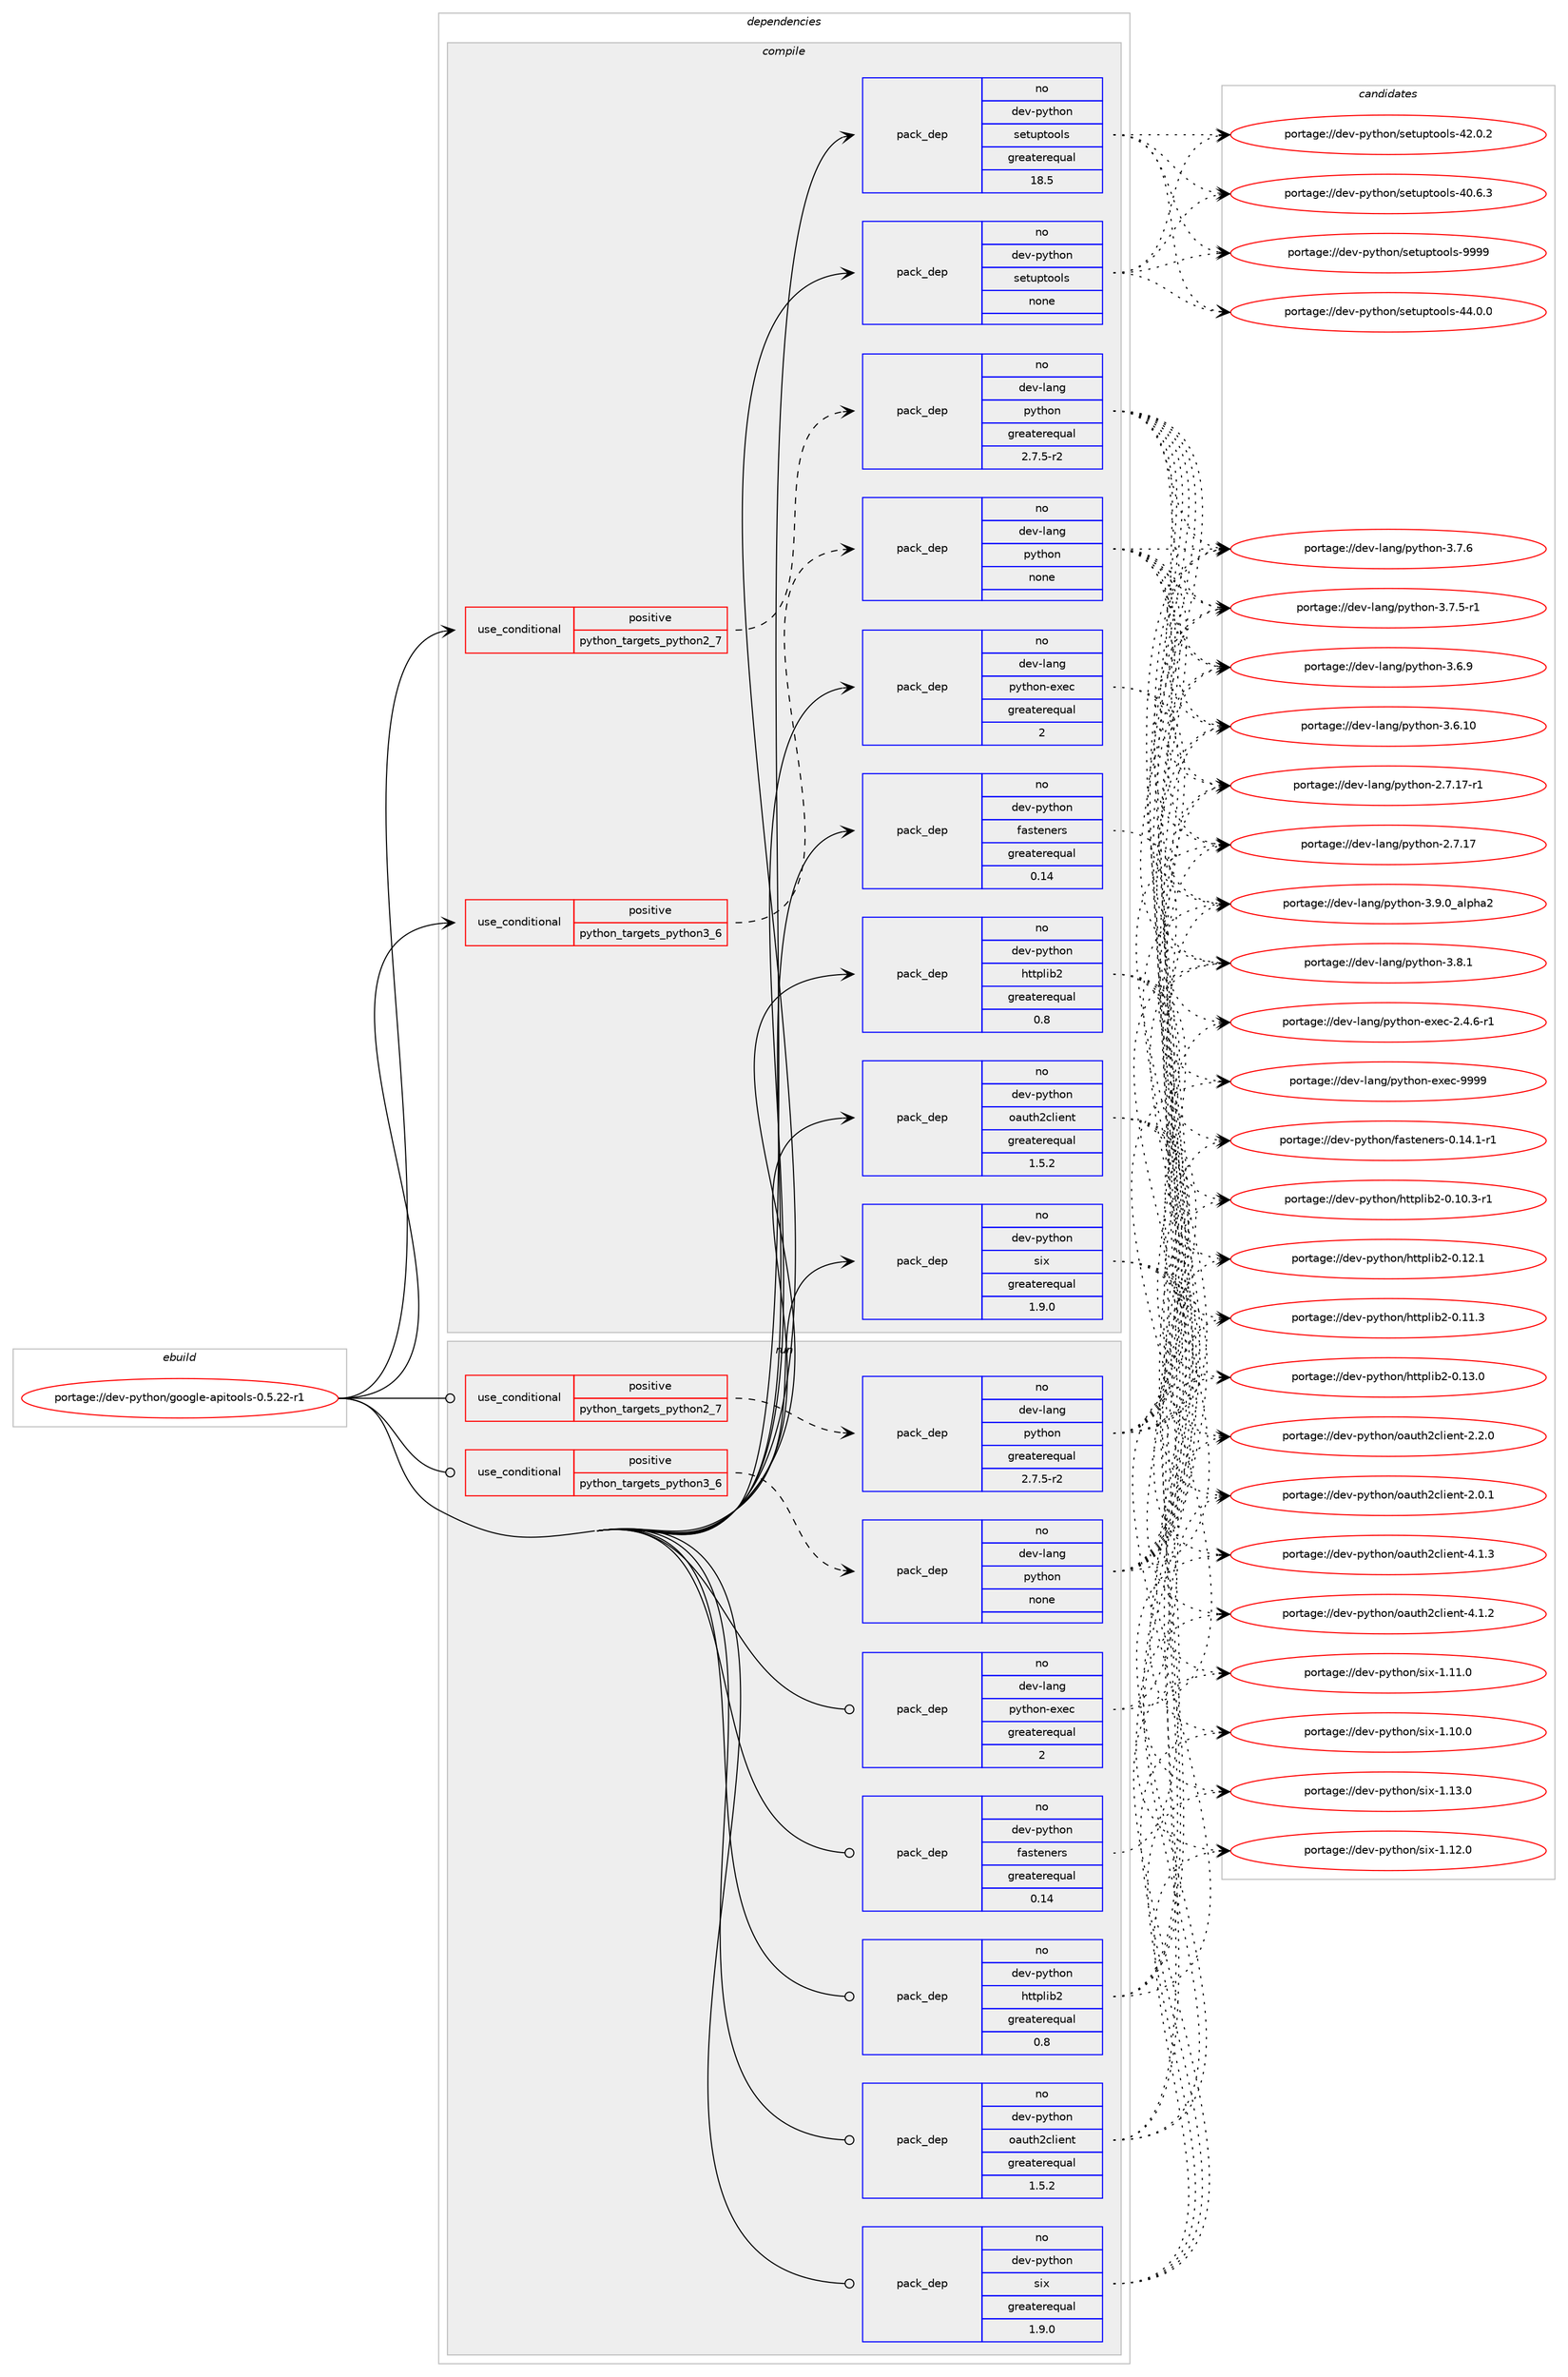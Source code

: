 digraph prolog {

# *************
# Graph options
# *************

newrank=true;
concentrate=true;
compound=true;
graph [rankdir=LR,fontname=Helvetica,fontsize=10,ranksep=1.5];#, ranksep=2.5, nodesep=0.2];
edge  [arrowhead=vee];
node  [fontname=Helvetica,fontsize=10];

# **********
# The ebuild
# **********

subgraph cluster_leftcol {
color=gray;
rank=same;
label=<<i>ebuild</i>>;
id [label="portage://dev-python/google-apitools-0.5.22-r1", color=red, width=4, href="../dev-python/google-apitools-0.5.22-r1.svg"];
}

# ****************
# The dependencies
# ****************

subgraph cluster_midcol {
color=gray;
label=<<i>dependencies</i>>;
subgraph cluster_compile {
fillcolor="#eeeeee";
style=filled;
label=<<i>compile</i>>;
subgraph cond115245 {
dependency458468 [label=<<TABLE BORDER="0" CELLBORDER="1" CELLSPACING="0" CELLPADDING="4"><TR><TD ROWSPAN="3" CELLPADDING="10">use_conditional</TD></TR><TR><TD>positive</TD></TR><TR><TD>python_targets_python2_7</TD></TR></TABLE>>, shape=none, color=red];
subgraph pack338239 {
dependency458469 [label=<<TABLE BORDER="0" CELLBORDER="1" CELLSPACING="0" CELLPADDING="4" WIDTH="220"><TR><TD ROWSPAN="6" CELLPADDING="30">pack_dep</TD></TR><TR><TD WIDTH="110">no</TD></TR><TR><TD>dev-lang</TD></TR><TR><TD>python</TD></TR><TR><TD>greaterequal</TD></TR><TR><TD>2.7.5-r2</TD></TR></TABLE>>, shape=none, color=blue];
}
dependency458468:e -> dependency458469:w [weight=20,style="dashed",arrowhead="vee"];
}
id:e -> dependency458468:w [weight=20,style="solid",arrowhead="vee"];
subgraph cond115246 {
dependency458470 [label=<<TABLE BORDER="0" CELLBORDER="1" CELLSPACING="0" CELLPADDING="4"><TR><TD ROWSPAN="3" CELLPADDING="10">use_conditional</TD></TR><TR><TD>positive</TD></TR><TR><TD>python_targets_python3_6</TD></TR></TABLE>>, shape=none, color=red];
subgraph pack338240 {
dependency458471 [label=<<TABLE BORDER="0" CELLBORDER="1" CELLSPACING="0" CELLPADDING="4" WIDTH="220"><TR><TD ROWSPAN="6" CELLPADDING="30">pack_dep</TD></TR><TR><TD WIDTH="110">no</TD></TR><TR><TD>dev-lang</TD></TR><TR><TD>python</TD></TR><TR><TD>none</TD></TR><TR><TD></TD></TR></TABLE>>, shape=none, color=blue];
}
dependency458470:e -> dependency458471:w [weight=20,style="dashed",arrowhead="vee"];
}
id:e -> dependency458470:w [weight=20,style="solid",arrowhead="vee"];
subgraph pack338241 {
dependency458472 [label=<<TABLE BORDER="0" CELLBORDER="1" CELLSPACING="0" CELLPADDING="4" WIDTH="220"><TR><TD ROWSPAN="6" CELLPADDING="30">pack_dep</TD></TR><TR><TD WIDTH="110">no</TD></TR><TR><TD>dev-lang</TD></TR><TR><TD>python-exec</TD></TR><TR><TD>greaterequal</TD></TR><TR><TD>2</TD></TR></TABLE>>, shape=none, color=blue];
}
id:e -> dependency458472:w [weight=20,style="solid",arrowhead="vee"];
subgraph pack338242 {
dependency458473 [label=<<TABLE BORDER="0" CELLBORDER="1" CELLSPACING="0" CELLPADDING="4" WIDTH="220"><TR><TD ROWSPAN="6" CELLPADDING="30">pack_dep</TD></TR><TR><TD WIDTH="110">no</TD></TR><TR><TD>dev-python</TD></TR><TR><TD>fasteners</TD></TR><TR><TD>greaterequal</TD></TR><TR><TD>0.14</TD></TR></TABLE>>, shape=none, color=blue];
}
id:e -> dependency458473:w [weight=20,style="solid",arrowhead="vee"];
subgraph pack338243 {
dependency458474 [label=<<TABLE BORDER="0" CELLBORDER="1" CELLSPACING="0" CELLPADDING="4" WIDTH="220"><TR><TD ROWSPAN="6" CELLPADDING="30">pack_dep</TD></TR><TR><TD WIDTH="110">no</TD></TR><TR><TD>dev-python</TD></TR><TR><TD>httplib2</TD></TR><TR><TD>greaterequal</TD></TR><TR><TD>0.8</TD></TR></TABLE>>, shape=none, color=blue];
}
id:e -> dependency458474:w [weight=20,style="solid",arrowhead="vee"];
subgraph pack338244 {
dependency458475 [label=<<TABLE BORDER="0" CELLBORDER="1" CELLSPACING="0" CELLPADDING="4" WIDTH="220"><TR><TD ROWSPAN="6" CELLPADDING="30">pack_dep</TD></TR><TR><TD WIDTH="110">no</TD></TR><TR><TD>dev-python</TD></TR><TR><TD>oauth2client</TD></TR><TR><TD>greaterequal</TD></TR><TR><TD>1.5.2</TD></TR></TABLE>>, shape=none, color=blue];
}
id:e -> dependency458475:w [weight=20,style="solid",arrowhead="vee"];
subgraph pack338245 {
dependency458476 [label=<<TABLE BORDER="0" CELLBORDER="1" CELLSPACING="0" CELLPADDING="4" WIDTH="220"><TR><TD ROWSPAN="6" CELLPADDING="30">pack_dep</TD></TR><TR><TD WIDTH="110">no</TD></TR><TR><TD>dev-python</TD></TR><TR><TD>setuptools</TD></TR><TR><TD>greaterequal</TD></TR><TR><TD>18.5</TD></TR></TABLE>>, shape=none, color=blue];
}
id:e -> dependency458476:w [weight=20,style="solid",arrowhead="vee"];
subgraph pack338246 {
dependency458477 [label=<<TABLE BORDER="0" CELLBORDER="1" CELLSPACING="0" CELLPADDING="4" WIDTH="220"><TR><TD ROWSPAN="6" CELLPADDING="30">pack_dep</TD></TR><TR><TD WIDTH="110">no</TD></TR><TR><TD>dev-python</TD></TR><TR><TD>setuptools</TD></TR><TR><TD>none</TD></TR><TR><TD></TD></TR></TABLE>>, shape=none, color=blue];
}
id:e -> dependency458477:w [weight=20,style="solid",arrowhead="vee"];
subgraph pack338247 {
dependency458478 [label=<<TABLE BORDER="0" CELLBORDER="1" CELLSPACING="0" CELLPADDING="4" WIDTH="220"><TR><TD ROWSPAN="6" CELLPADDING="30">pack_dep</TD></TR><TR><TD WIDTH="110">no</TD></TR><TR><TD>dev-python</TD></TR><TR><TD>six</TD></TR><TR><TD>greaterequal</TD></TR><TR><TD>1.9.0</TD></TR></TABLE>>, shape=none, color=blue];
}
id:e -> dependency458478:w [weight=20,style="solid",arrowhead="vee"];
}
subgraph cluster_compileandrun {
fillcolor="#eeeeee";
style=filled;
label=<<i>compile and run</i>>;
}
subgraph cluster_run {
fillcolor="#eeeeee";
style=filled;
label=<<i>run</i>>;
subgraph cond115247 {
dependency458479 [label=<<TABLE BORDER="0" CELLBORDER="1" CELLSPACING="0" CELLPADDING="4"><TR><TD ROWSPAN="3" CELLPADDING="10">use_conditional</TD></TR><TR><TD>positive</TD></TR><TR><TD>python_targets_python2_7</TD></TR></TABLE>>, shape=none, color=red];
subgraph pack338248 {
dependency458480 [label=<<TABLE BORDER="0" CELLBORDER="1" CELLSPACING="0" CELLPADDING="4" WIDTH="220"><TR><TD ROWSPAN="6" CELLPADDING="30">pack_dep</TD></TR><TR><TD WIDTH="110">no</TD></TR><TR><TD>dev-lang</TD></TR><TR><TD>python</TD></TR><TR><TD>greaterequal</TD></TR><TR><TD>2.7.5-r2</TD></TR></TABLE>>, shape=none, color=blue];
}
dependency458479:e -> dependency458480:w [weight=20,style="dashed",arrowhead="vee"];
}
id:e -> dependency458479:w [weight=20,style="solid",arrowhead="odot"];
subgraph cond115248 {
dependency458481 [label=<<TABLE BORDER="0" CELLBORDER="1" CELLSPACING="0" CELLPADDING="4"><TR><TD ROWSPAN="3" CELLPADDING="10">use_conditional</TD></TR><TR><TD>positive</TD></TR><TR><TD>python_targets_python3_6</TD></TR></TABLE>>, shape=none, color=red];
subgraph pack338249 {
dependency458482 [label=<<TABLE BORDER="0" CELLBORDER="1" CELLSPACING="0" CELLPADDING="4" WIDTH="220"><TR><TD ROWSPAN="6" CELLPADDING="30">pack_dep</TD></TR><TR><TD WIDTH="110">no</TD></TR><TR><TD>dev-lang</TD></TR><TR><TD>python</TD></TR><TR><TD>none</TD></TR><TR><TD></TD></TR></TABLE>>, shape=none, color=blue];
}
dependency458481:e -> dependency458482:w [weight=20,style="dashed",arrowhead="vee"];
}
id:e -> dependency458481:w [weight=20,style="solid",arrowhead="odot"];
subgraph pack338250 {
dependency458483 [label=<<TABLE BORDER="0" CELLBORDER="1" CELLSPACING="0" CELLPADDING="4" WIDTH="220"><TR><TD ROWSPAN="6" CELLPADDING="30">pack_dep</TD></TR><TR><TD WIDTH="110">no</TD></TR><TR><TD>dev-lang</TD></TR><TR><TD>python-exec</TD></TR><TR><TD>greaterequal</TD></TR><TR><TD>2</TD></TR></TABLE>>, shape=none, color=blue];
}
id:e -> dependency458483:w [weight=20,style="solid",arrowhead="odot"];
subgraph pack338251 {
dependency458484 [label=<<TABLE BORDER="0" CELLBORDER="1" CELLSPACING="0" CELLPADDING="4" WIDTH="220"><TR><TD ROWSPAN="6" CELLPADDING="30">pack_dep</TD></TR><TR><TD WIDTH="110">no</TD></TR><TR><TD>dev-python</TD></TR><TR><TD>fasteners</TD></TR><TR><TD>greaterequal</TD></TR><TR><TD>0.14</TD></TR></TABLE>>, shape=none, color=blue];
}
id:e -> dependency458484:w [weight=20,style="solid",arrowhead="odot"];
subgraph pack338252 {
dependency458485 [label=<<TABLE BORDER="0" CELLBORDER="1" CELLSPACING="0" CELLPADDING="4" WIDTH="220"><TR><TD ROWSPAN="6" CELLPADDING="30">pack_dep</TD></TR><TR><TD WIDTH="110">no</TD></TR><TR><TD>dev-python</TD></TR><TR><TD>httplib2</TD></TR><TR><TD>greaterequal</TD></TR><TR><TD>0.8</TD></TR></TABLE>>, shape=none, color=blue];
}
id:e -> dependency458485:w [weight=20,style="solid",arrowhead="odot"];
subgraph pack338253 {
dependency458486 [label=<<TABLE BORDER="0" CELLBORDER="1" CELLSPACING="0" CELLPADDING="4" WIDTH="220"><TR><TD ROWSPAN="6" CELLPADDING="30">pack_dep</TD></TR><TR><TD WIDTH="110">no</TD></TR><TR><TD>dev-python</TD></TR><TR><TD>oauth2client</TD></TR><TR><TD>greaterequal</TD></TR><TR><TD>1.5.2</TD></TR></TABLE>>, shape=none, color=blue];
}
id:e -> dependency458486:w [weight=20,style="solid",arrowhead="odot"];
subgraph pack338254 {
dependency458487 [label=<<TABLE BORDER="0" CELLBORDER="1" CELLSPACING="0" CELLPADDING="4" WIDTH="220"><TR><TD ROWSPAN="6" CELLPADDING="30">pack_dep</TD></TR><TR><TD WIDTH="110">no</TD></TR><TR><TD>dev-python</TD></TR><TR><TD>six</TD></TR><TR><TD>greaterequal</TD></TR><TR><TD>1.9.0</TD></TR></TABLE>>, shape=none, color=blue];
}
id:e -> dependency458487:w [weight=20,style="solid",arrowhead="odot"];
}
}

# **************
# The candidates
# **************

subgraph cluster_choices {
rank=same;
color=gray;
label=<<i>candidates</i>>;

subgraph choice338239 {
color=black;
nodesep=1;
choice10010111845108971101034711212111610411111045514657464895971081121049750 [label="portage://dev-lang/python-3.9.0_alpha2", color=red, width=4,href="../dev-lang/python-3.9.0_alpha2.svg"];
choice100101118451089711010347112121116104111110455146564649 [label="portage://dev-lang/python-3.8.1", color=red, width=4,href="../dev-lang/python-3.8.1.svg"];
choice100101118451089711010347112121116104111110455146554654 [label="portage://dev-lang/python-3.7.6", color=red, width=4,href="../dev-lang/python-3.7.6.svg"];
choice1001011184510897110103471121211161041111104551465546534511449 [label="portage://dev-lang/python-3.7.5-r1", color=red, width=4,href="../dev-lang/python-3.7.5-r1.svg"];
choice100101118451089711010347112121116104111110455146544657 [label="portage://dev-lang/python-3.6.9", color=red, width=4,href="../dev-lang/python-3.6.9.svg"];
choice10010111845108971101034711212111610411111045514654464948 [label="portage://dev-lang/python-3.6.10", color=red, width=4,href="../dev-lang/python-3.6.10.svg"];
choice100101118451089711010347112121116104111110455046554649554511449 [label="portage://dev-lang/python-2.7.17-r1", color=red, width=4,href="../dev-lang/python-2.7.17-r1.svg"];
choice10010111845108971101034711212111610411111045504655464955 [label="portage://dev-lang/python-2.7.17", color=red, width=4,href="../dev-lang/python-2.7.17.svg"];
dependency458469:e -> choice10010111845108971101034711212111610411111045514657464895971081121049750:w [style=dotted,weight="100"];
dependency458469:e -> choice100101118451089711010347112121116104111110455146564649:w [style=dotted,weight="100"];
dependency458469:e -> choice100101118451089711010347112121116104111110455146554654:w [style=dotted,weight="100"];
dependency458469:e -> choice1001011184510897110103471121211161041111104551465546534511449:w [style=dotted,weight="100"];
dependency458469:e -> choice100101118451089711010347112121116104111110455146544657:w [style=dotted,weight="100"];
dependency458469:e -> choice10010111845108971101034711212111610411111045514654464948:w [style=dotted,weight="100"];
dependency458469:e -> choice100101118451089711010347112121116104111110455046554649554511449:w [style=dotted,weight="100"];
dependency458469:e -> choice10010111845108971101034711212111610411111045504655464955:w [style=dotted,weight="100"];
}
subgraph choice338240 {
color=black;
nodesep=1;
choice10010111845108971101034711212111610411111045514657464895971081121049750 [label="portage://dev-lang/python-3.9.0_alpha2", color=red, width=4,href="../dev-lang/python-3.9.0_alpha2.svg"];
choice100101118451089711010347112121116104111110455146564649 [label="portage://dev-lang/python-3.8.1", color=red, width=4,href="../dev-lang/python-3.8.1.svg"];
choice100101118451089711010347112121116104111110455146554654 [label="portage://dev-lang/python-3.7.6", color=red, width=4,href="../dev-lang/python-3.7.6.svg"];
choice1001011184510897110103471121211161041111104551465546534511449 [label="portage://dev-lang/python-3.7.5-r1", color=red, width=4,href="../dev-lang/python-3.7.5-r1.svg"];
choice100101118451089711010347112121116104111110455146544657 [label="portage://dev-lang/python-3.6.9", color=red, width=4,href="../dev-lang/python-3.6.9.svg"];
choice10010111845108971101034711212111610411111045514654464948 [label="portage://dev-lang/python-3.6.10", color=red, width=4,href="../dev-lang/python-3.6.10.svg"];
choice100101118451089711010347112121116104111110455046554649554511449 [label="portage://dev-lang/python-2.7.17-r1", color=red, width=4,href="../dev-lang/python-2.7.17-r1.svg"];
choice10010111845108971101034711212111610411111045504655464955 [label="portage://dev-lang/python-2.7.17", color=red, width=4,href="../dev-lang/python-2.7.17.svg"];
dependency458471:e -> choice10010111845108971101034711212111610411111045514657464895971081121049750:w [style=dotted,weight="100"];
dependency458471:e -> choice100101118451089711010347112121116104111110455146564649:w [style=dotted,weight="100"];
dependency458471:e -> choice100101118451089711010347112121116104111110455146554654:w [style=dotted,weight="100"];
dependency458471:e -> choice1001011184510897110103471121211161041111104551465546534511449:w [style=dotted,weight="100"];
dependency458471:e -> choice100101118451089711010347112121116104111110455146544657:w [style=dotted,weight="100"];
dependency458471:e -> choice10010111845108971101034711212111610411111045514654464948:w [style=dotted,weight="100"];
dependency458471:e -> choice100101118451089711010347112121116104111110455046554649554511449:w [style=dotted,weight="100"];
dependency458471:e -> choice10010111845108971101034711212111610411111045504655464955:w [style=dotted,weight="100"];
}
subgraph choice338241 {
color=black;
nodesep=1;
choice10010111845108971101034711212111610411111045101120101994557575757 [label="portage://dev-lang/python-exec-9999", color=red, width=4,href="../dev-lang/python-exec-9999.svg"];
choice10010111845108971101034711212111610411111045101120101994550465246544511449 [label="portage://dev-lang/python-exec-2.4.6-r1", color=red, width=4,href="../dev-lang/python-exec-2.4.6-r1.svg"];
dependency458472:e -> choice10010111845108971101034711212111610411111045101120101994557575757:w [style=dotted,weight="100"];
dependency458472:e -> choice10010111845108971101034711212111610411111045101120101994550465246544511449:w [style=dotted,weight="100"];
}
subgraph choice338242 {
color=black;
nodesep=1;
choice100101118451121211161041111104710297115116101110101114115454846495246494511449 [label="portage://dev-python/fasteners-0.14.1-r1", color=red, width=4,href="../dev-python/fasteners-0.14.1-r1.svg"];
dependency458473:e -> choice100101118451121211161041111104710297115116101110101114115454846495246494511449:w [style=dotted,weight="100"];
}
subgraph choice338243 {
color=black;
nodesep=1;
choice1001011184511212111610411111047104116116112108105985045484649514648 [label="portage://dev-python/httplib2-0.13.0", color=red, width=4,href="../dev-python/httplib2-0.13.0.svg"];
choice1001011184511212111610411111047104116116112108105985045484649504649 [label="portage://dev-python/httplib2-0.12.1", color=red, width=4,href="../dev-python/httplib2-0.12.1.svg"];
choice1001011184511212111610411111047104116116112108105985045484649494651 [label="portage://dev-python/httplib2-0.11.3", color=red, width=4,href="../dev-python/httplib2-0.11.3.svg"];
choice10010111845112121116104111110471041161161121081059850454846494846514511449 [label="portage://dev-python/httplib2-0.10.3-r1", color=red, width=4,href="../dev-python/httplib2-0.10.3-r1.svg"];
dependency458474:e -> choice1001011184511212111610411111047104116116112108105985045484649514648:w [style=dotted,weight="100"];
dependency458474:e -> choice1001011184511212111610411111047104116116112108105985045484649504649:w [style=dotted,weight="100"];
dependency458474:e -> choice1001011184511212111610411111047104116116112108105985045484649494651:w [style=dotted,weight="100"];
dependency458474:e -> choice10010111845112121116104111110471041161161121081059850454846494846514511449:w [style=dotted,weight="100"];
}
subgraph choice338244 {
color=black;
nodesep=1;
choice1001011184511212111610411111047111971171161045099108105101110116455246494651 [label="portage://dev-python/oauth2client-4.1.3", color=red, width=4,href="../dev-python/oauth2client-4.1.3.svg"];
choice1001011184511212111610411111047111971171161045099108105101110116455246494650 [label="portage://dev-python/oauth2client-4.1.2", color=red, width=4,href="../dev-python/oauth2client-4.1.2.svg"];
choice1001011184511212111610411111047111971171161045099108105101110116455046504648 [label="portage://dev-python/oauth2client-2.2.0", color=red, width=4,href="../dev-python/oauth2client-2.2.0.svg"];
choice1001011184511212111610411111047111971171161045099108105101110116455046484649 [label="portage://dev-python/oauth2client-2.0.1", color=red, width=4,href="../dev-python/oauth2client-2.0.1.svg"];
dependency458475:e -> choice1001011184511212111610411111047111971171161045099108105101110116455246494651:w [style=dotted,weight="100"];
dependency458475:e -> choice1001011184511212111610411111047111971171161045099108105101110116455246494650:w [style=dotted,weight="100"];
dependency458475:e -> choice1001011184511212111610411111047111971171161045099108105101110116455046504648:w [style=dotted,weight="100"];
dependency458475:e -> choice1001011184511212111610411111047111971171161045099108105101110116455046484649:w [style=dotted,weight="100"];
}
subgraph choice338245 {
color=black;
nodesep=1;
choice10010111845112121116104111110471151011161171121161111111081154557575757 [label="portage://dev-python/setuptools-9999", color=red, width=4,href="../dev-python/setuptools-9999.svg"];
choice100101118451121211161041111104711510111611711211611111110811545525246484648 [label="portage://dev-python/setuptools-44.0.0", color=red, width=4,href="../dev-python/setuptools-44.0.0.svg"];
choice100101118451121211161041111104711510111611711211611111110811545525046484650 [label="portage://dev-python/setuptools-42.0.2", color=red, width=4,href="../dev-python/setuptools-42.0.2.svg"];
choice100101118451121211161041111104711510111611711211611111110811545524846544651 [label="portage://dev-python/setuptools-40.6.3", color=red, width=4,href="../dev-python/setuptools-40.6.3.svg"];
dependency458476:e -> choice10010111845112121116104111110471151011161171121161111111081154557575757:w [style=dotted,weight="100"];
dependency458476:e -> choice100101118451121211161041111104711510111611711211611111110811545525246484648:w [style=dotted,weight="100"];
dependency458476:e -> choice100101118451121211161041111104711510111611711211611111110811545525046484650:w [style=dotted,weight="100"];
dependency458476:e -> choice100101118451121211161041111104711510111611711211611111110811545524846544651:w [style=dotted,weight="100"];
}
subgraph choice338246 {
color=black;
nodesep=1;
choice10010111845112121116104111110471151011161171121161111111081154557575757 [label="portage://dev-python/setuptools-9999", color=red, width=4,href="../dev-python/setuptools-9999.svg"];
choice100101118451121211161041111104711510111611711211611111110811545525246484648 [label="portage://dev-python/setuptools-44.0.0", color=red, width=4,href="../dev-python/setuptools-44.0.0.svg"];
choice100101118451121211161041111104711510111611711211611111110811545525046484650 [label="portage://dev-python/setuptools-42.0.2", color=red, width=4,href="../dev-python/setuptools-42.0.2.svg"];
choice100101118451121211161041111104711510111611711211611111110811545524846544651 [label="portage://dev-python/setuptools-40.6.3", color=red, width=4,href="../dev-python/setuptools-40.6.3.svg"];
dependency458477:e -> choice10010111845112121116104111110471151011161171121161111111081154557575757:w [style=dotted,weight="100"];
dependency458477:e -> choice100101118451121211161041111104711510111611711211611111110811545525246484648:w [style=dotted,weight="100"];
dependency458477:e -> choice100101118451121211161041111104711510111611711211611111110811545525046484650:w [style=dotted,weight="100"];
dependency458477:e -> choice100101118451121211161041111104711510111611711211611111110811545524846544651:w [style=dotted,weight="100"];
}
subgraph choice338247 {
color=black;
nodesep=1;
choice100101118451121211161041111104711510512045494649514648 [label="portage://dev-python/six-1.13.0", color=red, width=4,href="../dev-python/six-1.13.0.svg"];
choice100101118451121211161041111104711510512045494649504648 [label="portage://dev-python/six-1.12.0", color=red, width=4,href="../dev-python/six-1.12.0.svg"];
choice100101118451121211161041111104711510512045494649494648 [label="portage://dev-python/six-1.11.0", color=red, width=4,href="../dev-python/six-1.11.0.svg"];
choice100101118451121211161041111104711510512045494649484648 [label="portage://dev-python/six-1.10.0", color=red, width=4,href="../dev-python/six-1.10.0.svg"];
dependency458478:e -> choice100101118451121211161041111104711510512045494649514648:w [style=dotted,weight="100"];
dependency458478:e -> choice100101118451121211161041111104711510512045494649504648:w [style=dotted,weight="100"];
dependency458478:e -> choice100101118451121211161041111104711510512045494649494648:w [style=dotted,weight="100"];
dependency458478:e -> choice100101118451121211161041111104711510512045494649484648:w [style=dotted,weight="100"];
}
subgraph choice338248 {
color=black;
nodesep=1;
choice10010111845108971101034711212111610411111045514657464895971081121049750 [label="portage://dev-lang/python-3.9.0_alpha2", color=red, width=4,href="../dev-lang/python-3.9.0_alpha2.svg"];
choice100101118451089711010347112121116104111110455146564649 [label="portage://dev-lang/python-3.8.1", color=red, width=4,href="../dev-lang/python-3.8.1.svg"];
choice100101118451089711010347112121116104111110455146554654 [label="portage://dev-lang/python-3.7.6", color=red, width=4,href="../dev-lang/python-3.7.6.svg"];
choice1001011184510897110103471121211161041111104551465546534511449 [label="portage://dev-lang/python-3.7.5-r1", color=red, width=4,href="../dev-lang/python-3.7.5-r1.svg"];
choice100101118451089711010347112121116104111110455146544657 [label="portage://dev-lang/python-3.6.9", color=red, width=4,href="../dev-lang/python-3.6.9.svg"];
choice10010111845108971101034711212111610411111045514654464948 [label="portage://dev-lang/python-3.6.10", color=red, width=4,href="../dev-lang/python-3.6.10.svg"];
choice100101118451089711010347112121116104111110455046554649554511449 [label="portage://dev-lang/python-2.7.17-r1", color=red, width=4,href="../dev-lang/python-2.7.17-r1.svg"];
choice10010111845108971101034711212111610411111045504655464955 [label="portage://dev-lang/python-2.7.17", color=red, width=4,href="../dev-lang/python-2.7.17.svg"];
dependency458480:e -> choice10010111845108971101034711212111610411111045514657464895971081121049750:w [style=dotted,weight="100"];
dependency458480:e -> choice100101118451089711010347112121116104111110455146564649:w [style=dotted,weight="100"];
dependency458480:e -> choice100101118451089711010347112121116104111110455146554654:w [style=dotted,weight="100"];
dependency458480:e -> choice1001011184510897110103471121211161041111104551465546534511449:w [style=dotted,weight="100"];
dependency458480:e -> choice100101118451089711010347112121116104111110455146544657:w [style=dotted,weight="100"];
dependency458480:e -> choice10010111845108971101034711212111610411111045514654464948:w [style=dotted,weight="100"];
dependency458480:e -> choice100101118451089711010347112121116104111110455046554649554511449:w [style=dotted,weight="100"];
dependency458480:e -> choice10010111845108971101034711212111610411111045504655464955:w [style=dotted,weight="100"];
}
subgraph choice338249 {
color=black;
nodesep=1;
choice10010111845108971101034711212111610411111045514657464895971081121049750 [label="portage://dev-lang/python-3.9.0_alpha2", color=red, width=4,href="../dev-lang/python-3.9.0_alpha2.svg"];
choice100101118451089711010347112121116104111110455146564649 [label="portage://dev-lang/python-3.8.1", color=red, width=4,href="../dev-lang/python-3.8.1.svg"];
choice100101118451089711010347112121116104111110455146554654 [label="portage://dev-lang/python-3.7.6", color=red, width=4,href="../dev-lang/python-3.7.6.svg"];
choice1001011184510897110103471121211161041111104551465546534511449 [label="portage://dev-lang/python-3.7.5-r1", color=red, width=4,href="../dev-lang/python-3.7.5-r1.svg"];
choice100101118451089711010347112121116104111110455146544657 [label="portage://dev-lang/python-3.6.9", color=red, width=4,href="../dev-lang/python-3.6.9.svg"];
choice10010111845108971101034711212111610411111045514654464948 [label="portage://dev-lang/python-3.6.10", color=red, width=4,href="../dev-lang/python-3.6.10.svg"];
choice100101118451089711010347112121116104111110455046554649554511449 [label="portage://dev-lang/python-2.7.17-r1", color=red, width=4,href="../dev-lang/python-2.7.17-r1.svg"];
choice10010111845108971101034711212111610411111045504655464955 [label="portage://dev-lang/python-2.7.17", color=red, width=4,href="../dev-lang/python-2.7.17.svg"];
dependency458482:e -> choice10010111845108971101034711212111610411111045514657464895971081121049750:w [style=dotted,weight="100"];
dependency458482:e -> choice100101118451089711010347112121116104111110455146564649:w [style=dotted,weight="100"];
dependency458482:e -> choice100101118451089711010347112121116104111110455146554654:w [style=dotted,weight="100"];
dependency458482:e -> choice1001011184510897110103471121211161041111104551465546534511449:w [style=dotted,weight="100"];
dependency458482:e -> choice100101118451089711010347112121116104111110455146544657:w [style=dotted,weight="100"];
dependency458482:e -> choice10010111845108971101034711212111610411111045514654464948:w [style=dotted,weight="100"];
dependency458482:e -> choice100101118451089711010347112121116104111110455046554649554511449:w [style=dotted,weight="100"];
dependency458482:e -> choice10010111845108971101034711212111610411111045504655464955:w [style=dotted,weight="100"];
}
subgraph choice338250 {
color=black;
nodesep=1;
choice10010111845108971101034711212111610411111045101120101994557575757 [label="portage://dev-lang/python-exec-9999", color=red, width=4,href="../dev-lang/python-exec-9999.svg"];
choice10010111845108971101034711212111610411111045101120101994550465246544511449 [label="portage://dev-lang/python-exec-2.4.6-r1", color=red, width=4,href="../dev-lang/python-exec-2.4.6-r1.svg"];
dependency458483:e -> choice10010111845108971101034711212111610411111045101120101994557575757:w [style=dotted,weight="100"];
dependency458483:e -> choice10010111845108971101034711212111610411111045101120101994550465246544511449:w [style=dotted,weight="100"];
}
subgraph choice338251 {
color=black;
nodesep=1;
choice100101118451121211161041111104710297115116101110101114115454846495246494511449 [label="portage://dev-python/fasteners-0.14.1-r1", color=red, width=4,href="../dev-python/fasteners-0.14.1-r1.svg"];
dependency458484:e -> choice100101118451121211161041111104710297115116101110101114115454846495246494511449:w [style=dotted,weight="100"];
}
subgraph choice338252 {
color=black;
nodesep=1;
choice1001011184511212111610411111047104116116112108105985045484649514648 [label="portage://dev-python/httplib2-0.13.0", color=red, width=4,href="../dev-python/httplib2-0.13.0.svg"];
choice1001011184511212111610411111047104116116112108105985045484649504649 [label="portage://dev-python/httplib2-0.12.1", color=red, width=4,href="../dev-python/httplib2-0.12.1.svg"];
choice1001011184511212111610411111047104116116112108105985045484649494651 [label="portage://dev-python/httplib2-0.11.3", color=red, width=4,href="../dev-python/httplib2-0.11.3.svg"];
choice10010111845112121116104111110471041161161121081059850454846494846514511449 [label="portage://dev-python/httplib2-0.10.3-r1", color=red, width=4,href="../dev-python/httplib2-0.10.3-r1.svg"];
dependency458485:e -> choice1001011184511212111610411111047104116116112108105985045484649514648:w [style=dotted,weight="100"];
dependency458485:e -> choice1001011184511212111610411111047104116116112108105985045484649504649:w [style=dotted,weight="100"];
dependency458485:e -> choice1001011184511212111610411111047104116116112108105985045484649494651:w [style=dotted,weight="100"];
dependency458485:e -> choice10010111845112121116104111110471041161161121081059850454846494846514511449:w [style=dotted,weight="100"];
}
subgraph choice338253 {
color=black;
nodesep=1;
choice1001011184511212111610411111047111971171161045099108105101110116455246494651 [label="portage://dev-python/oauth2client-4.1.3", color=red, width=4,href="../dev-python/oauth2client-4.1.3.svg"];
choice1001011184511212111610411111047111971171161045099108105101110116455246494650 [label="portage://dev-python/oauth2client-4.1.2", color=red, width=4,href="../dev-python/oauth2client-4.1.2.svg"];
choice1001011184511212111610411111047111971171161045099108105101110116455046504648 [label="portage://dev-python/oauth2client-2.2.0", color=red, width=4,href="../dev-python/oauth2client-2.2.0.svg"];
choice1001011184511212111610411111047111971171161045099108105101110116455046484649 [label="portage://dev-python/oauth2client-2.0.1", color=red, width=4,href="../dev-python/oauth2client-2.0.1.svg"];
dependency458486:e -> choice1001011184511212111610411111047111971171161045099108105101110116455246494651:w [style=dotted,weight="100"];
dependency458486:e -> choice1001011184511212111610411111047111971171161045099108105101110116455246494650:w [style=dotted,weight="100"];
dependency458486:e -> choice1001011184511212111610411111047111971171161045099108105101110116455046504648:w [style=dotted,weight="100"];
dependency458486:e -> choice1001011184511212111610411111047111971171161045099108105101110116455046484649:w [style=dotted,weight="100"];
}
subgraph choice338254 {
color=black;
nodesep=1;
choice100101118451121211161041111104711510512045494649514648 [label="portage://dev-python/six-1.13.0", color=red, width=4,href="../dev-python/six-1.13.0.svg"];
choice100101118451121211161041111104711510512045494649504648 [label="portage://dev-python/six-1.12.0", color=red, width=4,href="../dev-python/six-1.12.0.svg"];
choice100101118451121211161041111104711510512045494649494648 [label="portage://dev-python/six-1.11.0", color=red, width=4,href="../dev-python/six-1.11.0.svg"];
choice100101118451121211161041111104711510512045494649484648 [label="portage://dev-python/six-1.10.0", color=red, width=4,href="../dev-python/six-1.10.0.svg"];
dependency458487:e -> choice100101118451121211161041111104711510512045494649514648:w [style=dotted,weight="100"];
dependency458487:e -> choice100101118451121211161041111104711510512045494649504648:w [style=dotted,weight="100"];
dependency458487:e -> choice100101118451121211161041111104711510512045494649494648:w [style=dotted,weight="100"];
dependency458487:e -> choice100101118451121211161041111104711510512045494649484648:w [style=dotted,weight="100"];
}
}

}

